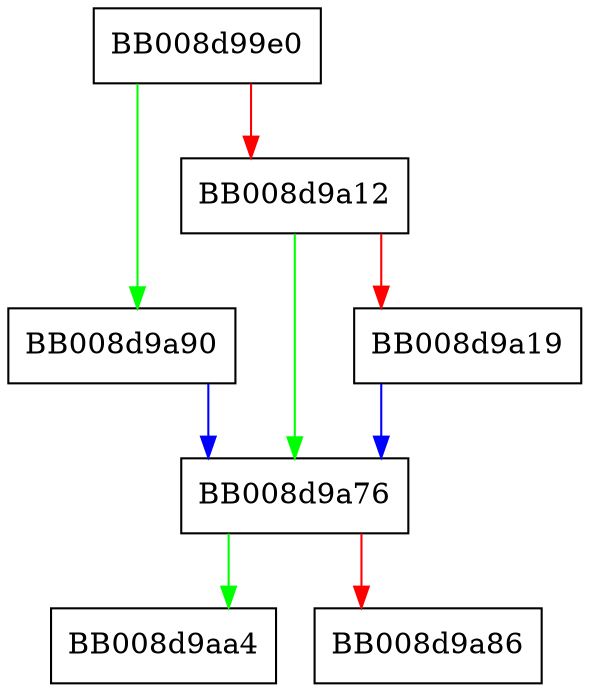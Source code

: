 digraph tcgetattr {
  node [shape="box"];
  graph [splines=ortho];
  BB008d99e0 -> BB008d9a90 [color="green"];
  BB008d99e0 -> BB008d9a12 [color="red"];
  BB008d9a12 -> BB008d9a76 [color="green"];
  BB008d9a12 -> BB008d9a19 [color="red"];
  BB008d9a19 -> BB008d9a76 [color="blue"];
  BB008d9a76 -> BB008d9aa4 [color="green"];
  BB008d9a76 -> BB008d9a86 [color="red"];
  BB008d9a90 -> BB008d9a76 [color="blue"];
}